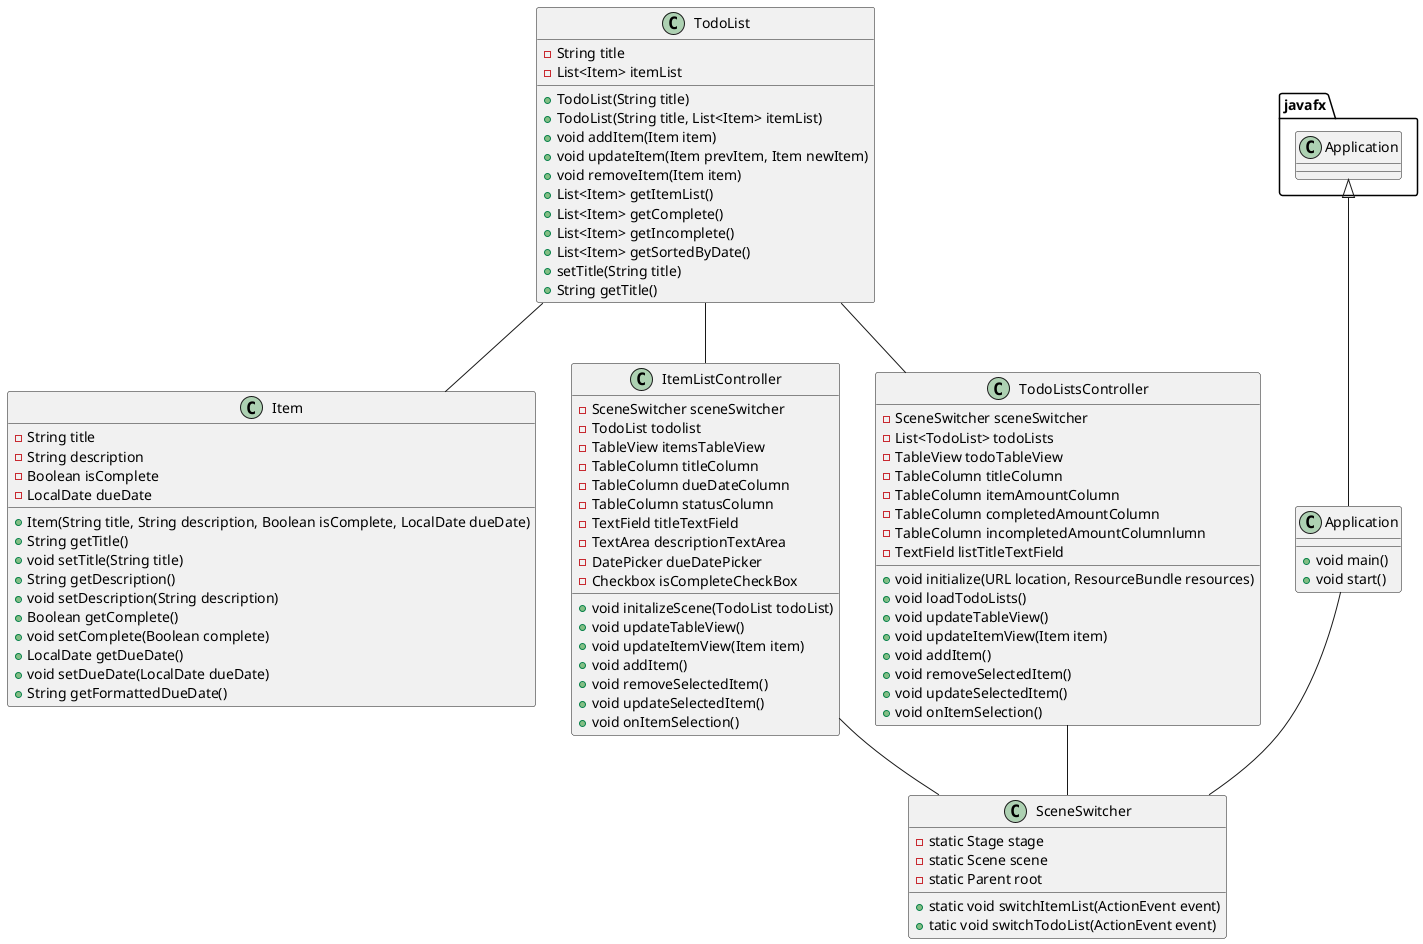 @startuml

class Application {
+ void main()
+ void start()
}

class TodoList {
-String title
-List<Item> itemList

+ TodoList(String title)
+ TodoList(String title, List<Item> itemList)
+ void addItem(Item item)
+ void updateItem(Item prevItem, Item newItem)
+ void removeItem(Item item)
+ List<Item> getItemList()
+ List<Item> getComplete()
+ List<Item> getIncomplete()
+ List<Item> getSortedByDate()
+ setTitle(String title)
+ String getTitle()
}

class Item {
-String title
-String description
-Boolean isComplete
-LocalDate dueDate

+ Item(String title, String description, Boolean isComplete, LocalDate dueDate)
+ String getTitle()
+ void setTitle(String title)
+ String getDescription()
+ void setDescription(String description)
+ Boolean getComplete()
+ void setComplete(Boolean complete)
+ LocalDate getDueDate()
+ void setDueDate(LocalDate dueDate)
+ String getFormattedDueDate()
}

class SceneSwitcher {
-static Stage stage
-static Scene scene
-static Parent root

+ static void switchItemList(ActionEvent event)
+ tatic void switchTodoList(ActionEvent event)
}

class ItemListController {
-SceneSwitcher sceneSwitcher
-TodoList todolist
-TableView itemsTableView
-TableColumn titleColumn
-TableColumn dueDateColumn
-TableColumn statusColumn
-TextField titleTextField
-TextArea descriptionTextArea
-DatePicker dueDatePicker
-Checkbox isCompleteCheckBox

+ void initalizeScene(TodoList todoList)
+ void updateTableView()
+ void updateItemView(Item item)
+ void addItem()
+ void removeSelectedItem()
+ void updateSelectedItem()
+ void onItemSelection()
}

class TodoListsController {
-SceneSwitcher sceneSwitcher
-List<TodoList> todoLists
-TableView todoTableView
-TableColumn titleColumn
-TableColumn itemAmountColumn
-TableColumn completedAmountColumn
-TableColumn incompletedAmountColumnlumn
-TextField listTitleTextField

+ void initialize(URL location, ResourceBundle resources)
+ void loadTodoLists()
+ void updateTableView()
+ void updateItemView(Item item)
+ void addItem()
+ void removeSelectedItem()
+ void updateSelectedItem()
+ void onItemSelection()
}

TodoListsController -- SceneSwitcher
ItemListController -- SceneSwitcher
Application -- SceneSwitcher
TodoList -- Item
TodoList -- TodoListsController
TodoList -- ItemListController
javafx.Application <|-- Application

@enduml